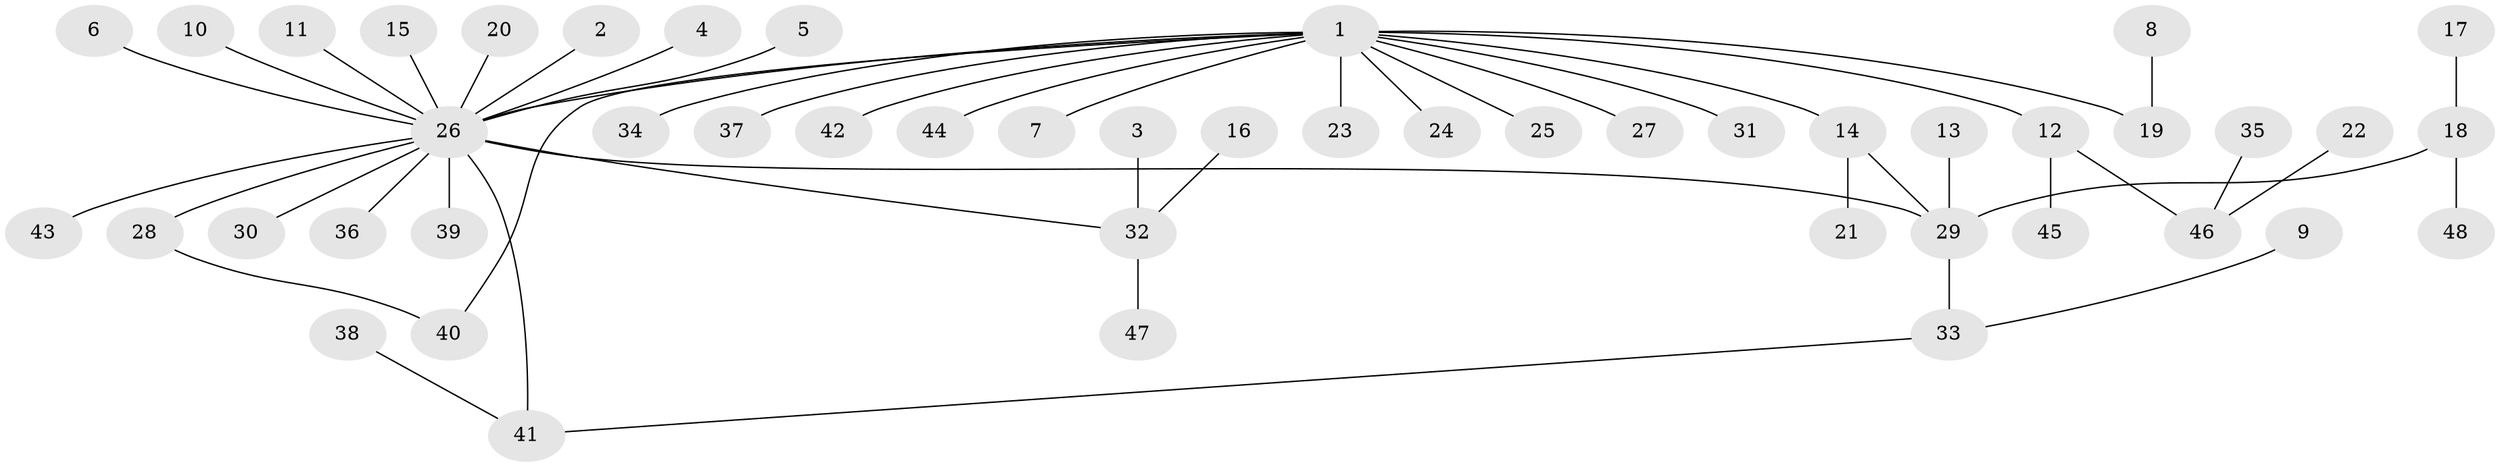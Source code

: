 // original degree distribution, {2: 0.2553191489361702, 16: 0.010638297872340425, 20: 0.010638297872340425, 4: 0.0425531914893617, 7: 0.010638297872340425, 5: 0.031914893617021274, 3: 0.07446808510638298, 1: 0.5638297872340425}
// Generated by graph-tools (version 1.1) at 2025/26/03/09/25 03:26:00]
// undirected, 48 vertices, 50 edges
graph export_dot {
graph [start="1"]
  node [color=gray90,style=filled];
  1;
  2;
  3;
  4;
  5;
  6;
  7;
  8;
  9;
  10;
  11;
  12;
  13;
  14;
  15;
  16;
  17;
  18;
  19;
  20;
  21;
  22;
  23;
  24;
  25;
  26;
  27;
  28;
  29;
  30;
  31;
  32;
  33;
  34;
  35;
  36;
  37;
  38;
  39;
  40;
  41;
  42;
  43;
  44;
  45;
  46;
  47;
  48;
  1 -- 7 [weight=1.0];
  1 -- 12 [weight=1.0];
  1 -- 14 [weight=1.0];
  1 -- 19 [weight=1.0];
  1 -- 23 [weight=1.0];
  1 -- 24 [weight=1.0];
  1 -- 25 [weight=1.0];
  1 -- 26 [weight=1.0];
  1 -- 27 [weight=1.0];
  1 -- 31 [weight=1.0];
  1 -- 34 [weight=1.0];
  1 -- 37 [weight=1.0];
  1 -- 40 [weight=1.0];
  1 -- 42 [weight=1.0];
  1 -- 44 [weight=1.0];
  2 -- 26 [weight=1.0];
  3 -- 32 [weight=1.0];
  4 -- 26 [weight=1.0];
  5 -- 26 [weight=1.0];
  6 -- 26 [weight=1.0];
  8 -- 19 [weight=1.0];
  9 -- 33 [weight=1.0];
  10 -- 26 [weight=1.0];
  11 -- 26 [weight=1.0];
  12 -- 45 [weight=1.0];
  12 -- 46 [weight=1.0];
  13 -- 29 [weight=1.0];
  14 -- 21 [weight=1.0];
  14 -- 29 [weight=1.0];
  15 -- 26 [weight=1.0];
  16 -- 32 [weight=1.0];
  17 -- 18 [weight=1.0];
  18 -- 29 [weight=1.0];
  18 -- 48 [weight=1.0];
  20 -- 26 [weight=1.0];
  22 -- 46 [weight=1.0];
  26 -- 28 [weight=1.0];
  26 -- 29 [weight=1.0];
  26 -- 30 [weight=1.0];
  26 -- 32 [weight=1.0];
  26 -- 36 [weight=1.0];
  26 -- 39 [weight=1.0];
  26 -- 41 [weight=1.0];
  26 -- 43 [weight=1.0];
  28 -- 40 [weight=1.0];
  29 -- 33 [weight=1.0];
  32 -- 47 [weight=1.0];
  33 -- 41 [weight=1.0];
  35 -- 46 [weight=1.0];
  38 -- 41 [weight=1.0];
}
